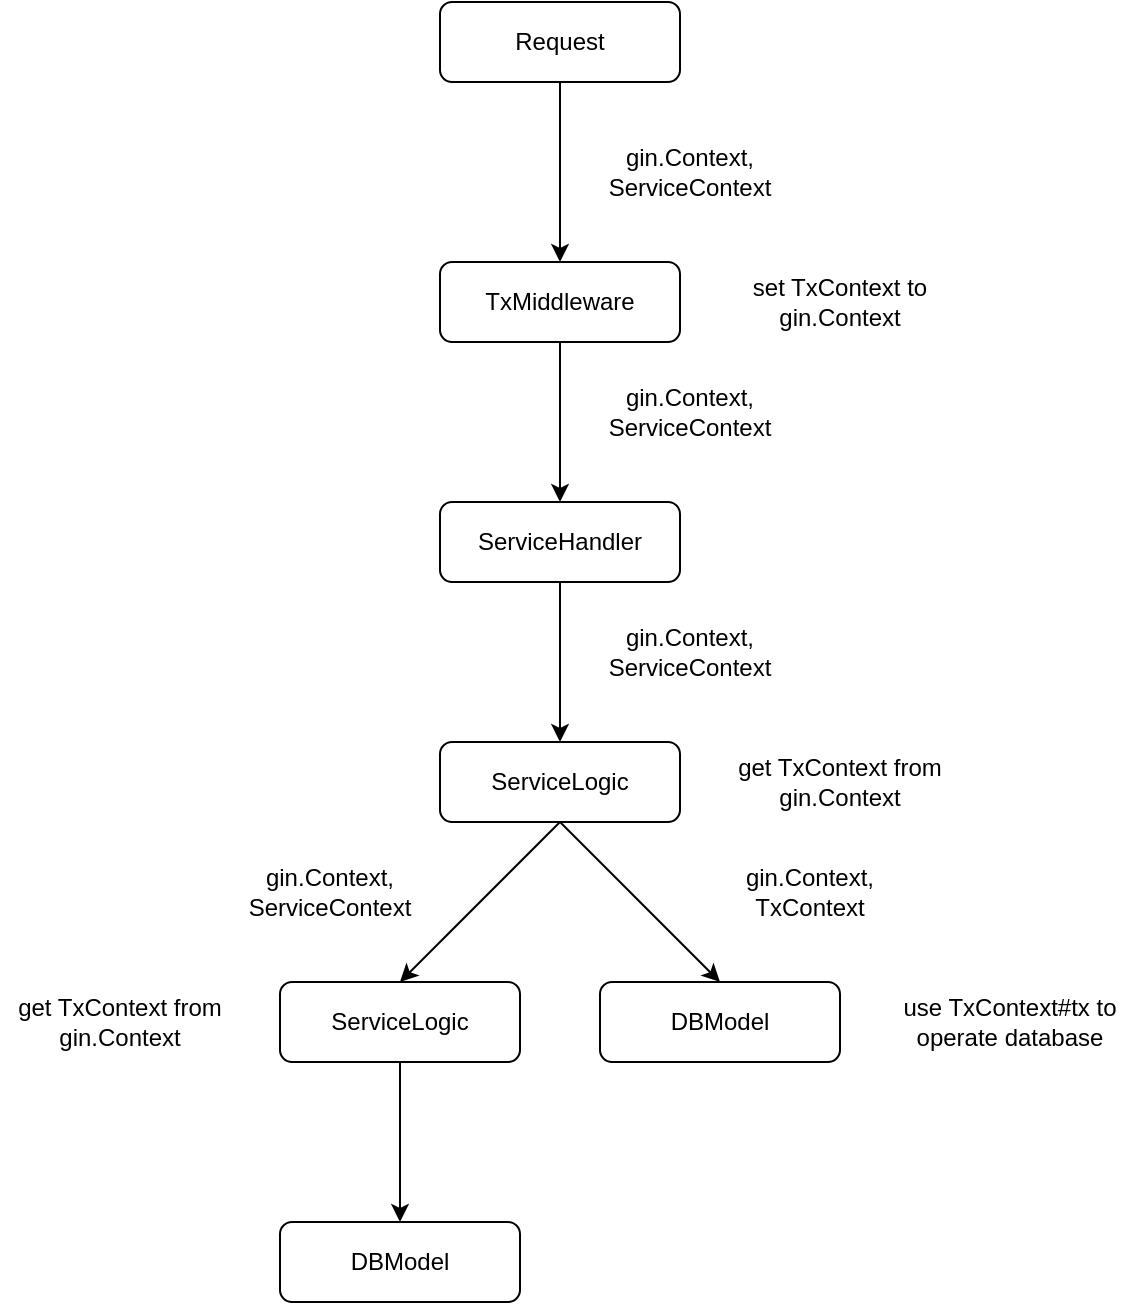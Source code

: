<mxfile>
    <diagram id="8kPkQj2uuVvx7yFxLOr9" name="第 1 页">
        <mxGraphModel dx="788" dy="587" grid="1" gridSize="10" guides="1" tooltips="1" connect="1" arrows="1" fold="1" page="1" pageScale="1" pageWidth="827" pageHeight="1169" math="0" shadow="0">
            <root>
                <mxCell id="0"/>
                <mxCell id="1" parent="0"/>
                <mxCell id="6" value="" style="edgeStyle=none;html=1;" edge="1" parent="1" source="2" target="5">
                    <mxGeometry relative="1" as="geometry"/>
                </mxCell>
                <mxCell id="2" value="Request" style="rounded=1;whiteSpace=wrap;html=1;" vertex="1" parent="1">
                    <mxGeometry x="320" y="70" width="120" height="40" as="geometry"/>
                </mxCell>
                <mxCell id="8" value="" style="edgeStyle=none;html=1;" edge="1" parent="1" source="5" target="7">
                    <mxGeometry relative="1" as="geometry">
                        <Array as="points">
                            <mxPoint x="380" y="280"/>
                        </Array>
                    </mxGeometry>
                </mxCell>
                <mxCell id="5" value="TxMiddleware" style="rounded=1;whiteSpace=wrap;html=1;" vertex="1" parent="1">
                    <mxGeometry x="320" y="200" width="120" height="40" as="geometry"/>
                </mxCell>
                <mxCell id="12" value="" style="edgeStyle=none;html=1;" edge="1" parent="1" source="7" target="11">
                    <mxGeometry relative="1" as="geometry"/>
                </mxCell>
                <mxCell id="7" value="ServiceHandler" style="rounded=1;whiteSpace=wrap;html=1;" vertex="1" parent="1">
                    <mxGeometry x="320" y="320" width="120" height="40" as="geometry"/>
                </mxCell>
                <mxCell id="10" value="set TxContext to gin.Context" style="text;html=1;strokeColor=none;fillColor=none;align=center;verticalAlign=middle;whiteSpace=wrap;rounded=0;" vertex="1" parent="1">
                    <mxGeometry x="460" y="205" width="120" height="30" as="geometry"/>
                </mxCell>
                <mxCell id="25" style="edgeStyle=none;html=1;exitX=0.5;exitY=1;exitDx=0;exitDy=0;entryX=0.5;entryY=0;entryDx=0;entryDy=0;" edge="1" parent="1" source="11" target="24">
                    <mxGeometry relative="1" as="geometry"/>
                </mxCell>
                <mxCell id="26" style="edgeStyle=none;html=1;exitX=0.5;exitY=1;exitDx=0;exitDy=0;entryX=0.5;entryY=0;entryDx=0;entryDy=0;" edge="1" parent="1" source="11" target="22">
                    <mxGeometry relative="1" as="geometry"/>
                </mxCell>
                <mxCell id="11" value="ServiceLogic" style="rounded=1;whiteSpace=wrap;html=1;" vertex="1" parent="1">
                    <mxGeometry x="320" y="440" width="120" height="40" as="geometry"/>
                </mxCell>
                <mxCell id="13" value="gin.Context, ServiceContext" style="text;html=1;strokeColor=none;fillColor=none;align=center;verticalAlign=middle;whiteSpace=wrap;rounded=0;" vertex="1" parent="1">
                    <mxGeometry x="390" y="140" width="110" height="30" as="geometry"/>
                </mxCell>
                <mxCell id="14" value="gin.Context, ServiceContext" style="text;html=1;strokeColor=none;fillColor=none;align=center;verticalAlign=middle;whiteSpace=wrap;rounded=0;" vertex="1" parent="1">
                    <mxGeometry x="390" y="260" width="110" height="30" as="geometry"/>
                </mxCell>
                <mxCell id="15" value="gin.Context, ServiceContext" style="text;html=1;strokeColor=none;fillColor=none;align=center;verticalAlign=middle;whiteSpace=wrap;rounded=0;" vertex="1" parent="1">
                    <mxGeometry x="390" y="380" width="110" height="30" as="geometry"/>
                </mxCell>
                <mxCell id="32" value="" style="edgeStyle=none;html=1;" edge="1" parent="1" source="22" target="31">
                    <mxGeometry relative="1" as="geometry"/>
                </mxCell>
                <mxCell id="22" value="ServiceLogic" style="rounded=1;whiteSpace=wrap;html=1;" vertex="1" parent="1">
                    <mxGeometry x="240" y="560" width="120" height="40" as="geometry"/>
                </mxCell>
                <mxCell id="24" value="DBModel" style="rounded=1;whiteSpace=wrap;html=1;" vertex="1" parent="1">
                    <mxGeometry x="400" y="560" width="120" height="40" as="geometry"/>
                </mxCell>
                <mxCell id="27" value="gin.Context, ServiceContext" style="text;html=1;strokeColor=none;fillColor=none;align=center;verticalAlign=middle;whiteSpace=wrap;rounded=0;" vertex="1" parent="1">
                    <mxGeometry x="210" y="500" width="110" height="30" as="geometry"/>
                </mxCell>
                <mxCell id="28" value="gin.Context, TxContext" style="text;html=1;strokeColor=none;fillColor=none;align=center;verticalAlign=middle;whiteSpace=wrap;rounded=0;" vertex="1" parent="1">
                    <mxGeometry x="450" y="500" width="110" height="30" as="geometry"/>
                </mxCell>
                <mxCell id="29" value="get TxContext from gin.Context" style="text;html=1;strokeColor=none;fillColor=none;align=center;verticalAlign=middle;whiteSpace=wrap;rounded=0;" vertex="1" parent="1">
                    <mxGeometry x="460" y="445" width="120" height="30" as="geometry"/>
                </mxCell>
                <mxCell id="30" value="get TxContext from gin.Context" style="text;html=1;strokeColor=none;fillColor=none;align=center;verticalAlign=middle;whiteSpace=wrap;rounded=0;" vertex="1" parent="1">
                    <mxGeometry x="100" y="565" width="120" height="30" as="geometry"/>
                </mxCell>
                <mxCell id="31" value="DBModel" style="rounded=1;whiteSpace=wrap;html=1;" vertex="1" parent="1">
                    <mxGeometry x="240" y="680" width="120" height="40" as="geometry"/>
                </mxCell>
                <mxCell id="33" value="use TxContext#tx to operate database" style="text;html=1;strokeColor=none;fillColor=none;align=center;verticalAlign=middle;whiteSpace=wrap;rounded=0;" vertex="1" parent="1">
                    <mxGeometry x="540" y="565" width="130" height="30" as="geometry"/>
                </mxCell>
            </root>
        </mxGraphModel>
    </diagram>
</mxfile>